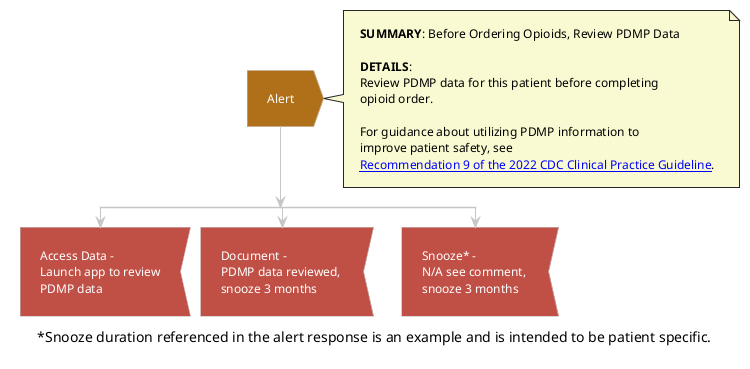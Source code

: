 @startuml alert_rec09_ordersign
!theme carbon-gray
<style>
activityDiagram {
 FontColor white
 arrow {
  FontColor: Black
 }
 note {
  FontColor: Black
  BackgroundColor: #fafad2
 }
}
</style>
#b06f19:Alert;<<output>>
note right
**SUMMARY**: Before Ordering Opioids, Review PDMP Data

**DETAILS**:
Review PDMP data for this patient before completing 
opioid order.

For guidance about utilizing PDMP information to 
improve patient safety, see 
[[https://www.cdc.gov/mmwr/volumes/71/rr/rr7103a1.htm#Recommendation9 Recommendation 9 of the 2022 CDC Clinical Practice Guideline]].
end note
split
#c05046:Access Data - 
Launch app to review
PDMP data;<<input>>
kill
split again
#c05046:Document - 
PDMP data reviewed, 
snooze 3 months;<<input>>
kill
split again
#c05046:Snooze* - 
N/A see comment, 
snooze 3 months;<<input>>
kill
end split
caption ~*Snooze duration referenced in the alert response is an example and is intended to be patient specific.
@enduml